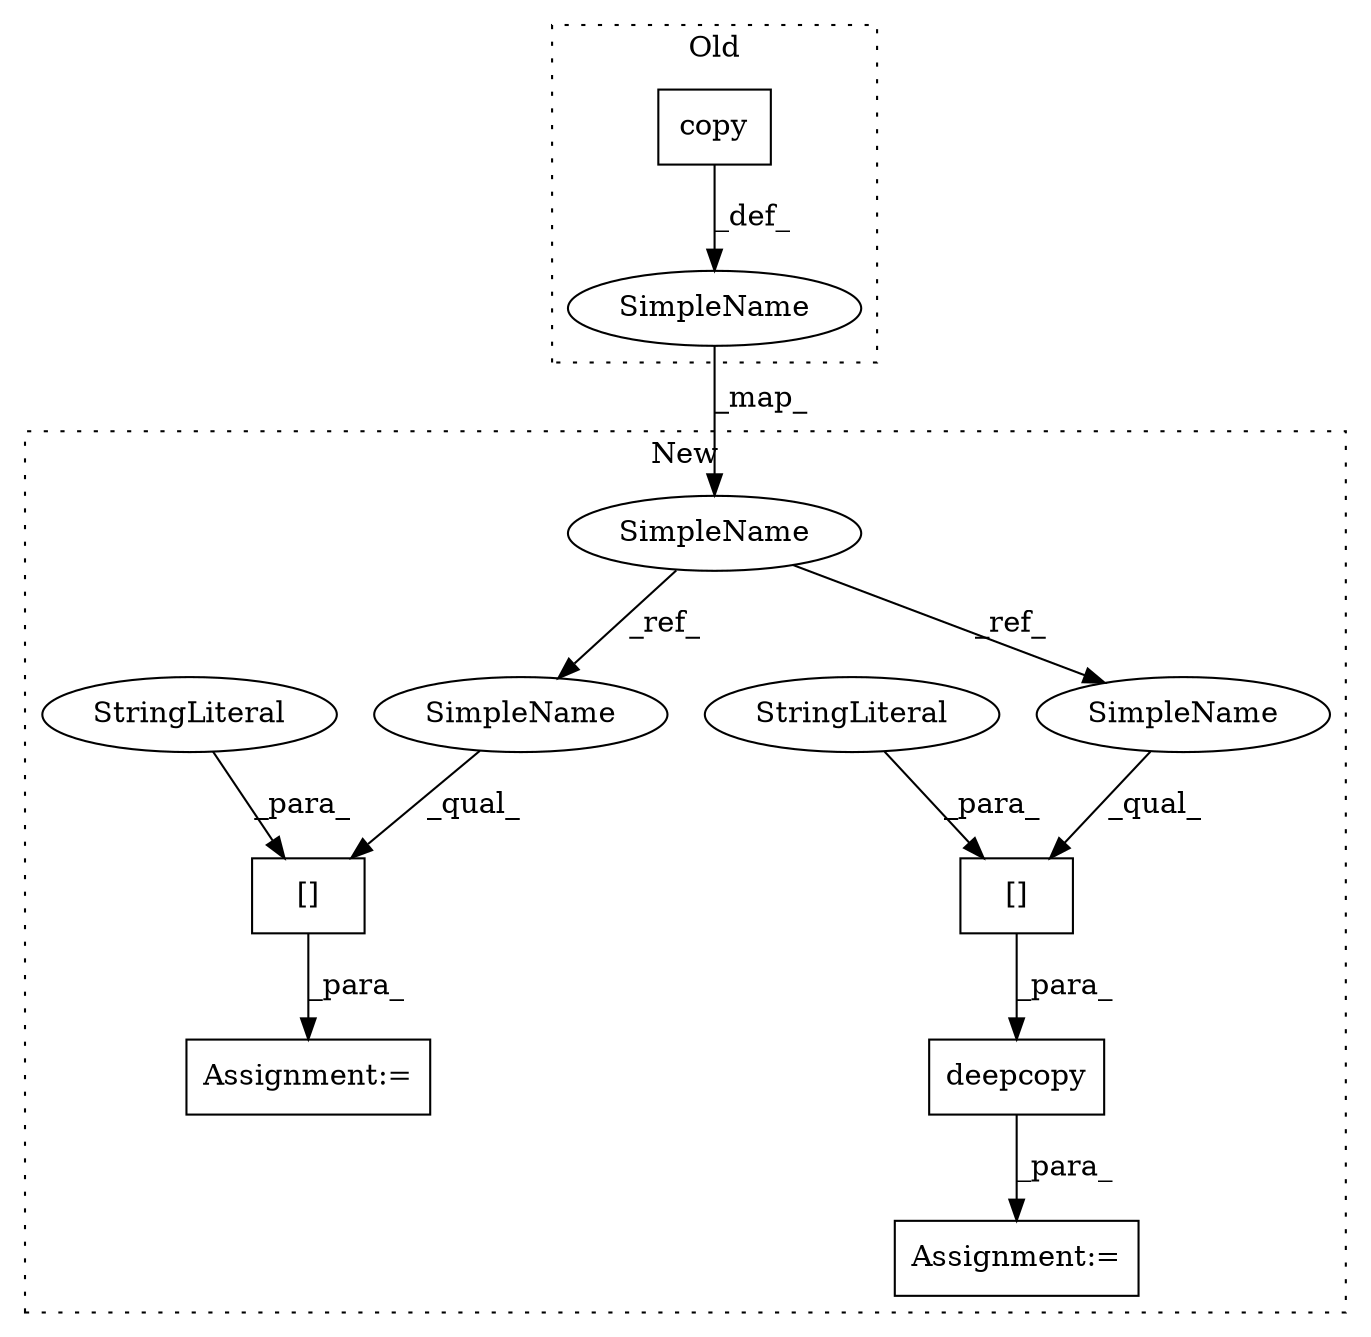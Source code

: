 digraph G {
subgraph cluster0 {
1 [label="copy" a="32" s="785" l="6" shape="box"];
6 [label="SimpleName" a="42" s="756" l="8" shape="ellipse"];
label = "Old";
style="dotted";
}
subgraph cluster1 {
2 [label="deepcopy" a="32" s="559,586" l="9,1" shape="box"];
3 [label="Assignment:=" a="7" s="558" l="1" shape="box"];
4 [label="[]" a="2" s="568,585" l="9,1" shape="box"];
5 [label="SimpleName" a="42" s="487" l="8" shape="ellipse"];
7 [label="[]" a="2" s="528,543" l="9,1" shape="box"];
8 [label="StringLiteral" a="45" s="577" l="8" shape="ellipse"];
9 [label="Assignment:=" a="7" s="527" l="1" shape="box"];
10 [label="StringLiteral" a="45" s="537" l="6" shape="ellipse"];
11 [label="SimpleName" a="42" s="568" l="8" shape="ellipse"];
12 [label="SimpleName" a="42" s="528" l="8" shape="ellipse"];
label = "New";
style="dotted";
}
1 -> 6 [label="_def_"];
2 -> 3 [label="_para_"];
4 -> 2 [label="_para_"];
5 -> 11 [label="_ref_"];
5 -> 12 [label="_ref_"];
6 -> 5 [label="_map_"];
7 -> 9 [label="_para_"];
8 -> 4 [label="_para_"];
10 -> 7 [label="_para_"];
11 -> 4 [label="_qual_"];
12 -> 7 [label="_qual_"];
}